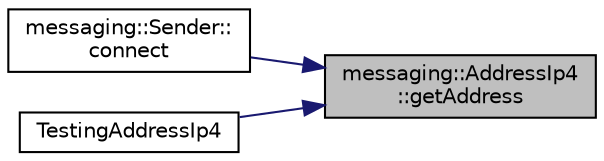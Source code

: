 digraph "messaging::AddressIp4::getAddress"
{
 // LATEX_PDF_SIZE
  edge [fontname="Helvetica",fontsize="10",labelfontname="Helvetica",labelfontsize="10"];
  node [fontname="Helvetica",fontsize="10",shape=record];
  rankdir="RL";
  Node1 [label="messaging::AddressIp4\l::getAddress",height=0.2,width=0.4,color="black", fillcolor="grey75", style="filled", fontcolor="black",tooltip=" "];
  Node1 -> Node2 [dir="back",color="midnightblue",fontsize="10",style="solid"];
  Node2 [label="messaging::Sender::\lconnect",height=0.2,width=0.4,color="black", fillcolor="white", style="filled",URL="$classmessaging_1_1_sender.html#aae91f9f5fae21019da6b34d970ad046a",tooltip=" "];
  Node1 -> Node3 [dir="back",color="midnightblue",fontsize="10",style="solid"];
  Node3 [label="TestingAddressIp4",height=0.2,width=0.4,color="black", fillcolor="white", style="filled",URL="$_c_s_e687___test_harness_8cpp.html#ab28705051562a646b3a1820955cc1349",tooltip=" "];
}
